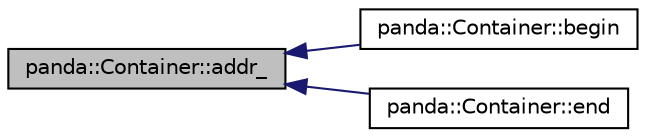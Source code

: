 digraph "panda::Container::addr_"
{
 // INTERACTIVE_SVG=YES
  edge [fontname="Helvetica",fontsize="10",labelfontname="Helvetica",labelfontsize="10"];
  node [fontname="Helvetica",fontsize="10",shape=record];
  rankdir="LR";
  Node1 [label="panda::Container::addr_",height=0.2,width=0.4,color="black", fillcolor="grey75", style="filled" fontcolor="black"];
  Node1 -> Node2 [dir="back",color="midnightblue",fontsize="10",style="solid"];
  Node2 [label="panda::Container::begin",height=0.2,width=0.4,color="black", fillcolor="white", style="filled",URL="$classpanda_1_1Container.html#ab7c524e0bda448e2b1ef3ba88f820a93",tooltip="Return an iterator pointing to the first element. "];
  Node1 -> Node3 [dir="back",color="midnightblue",fontsize="10",style="solid"];
  Node3 [label="panda::Container::end",height=0.2,width=0.4,color="black", fillcolor="white", style="filled",URL="$classpanda_1_1Container.html#ac063e06f3e792ff475f28cd502abf843",tooltip="Return an iterator pointing to the end of the array (invalid address) "];
}
